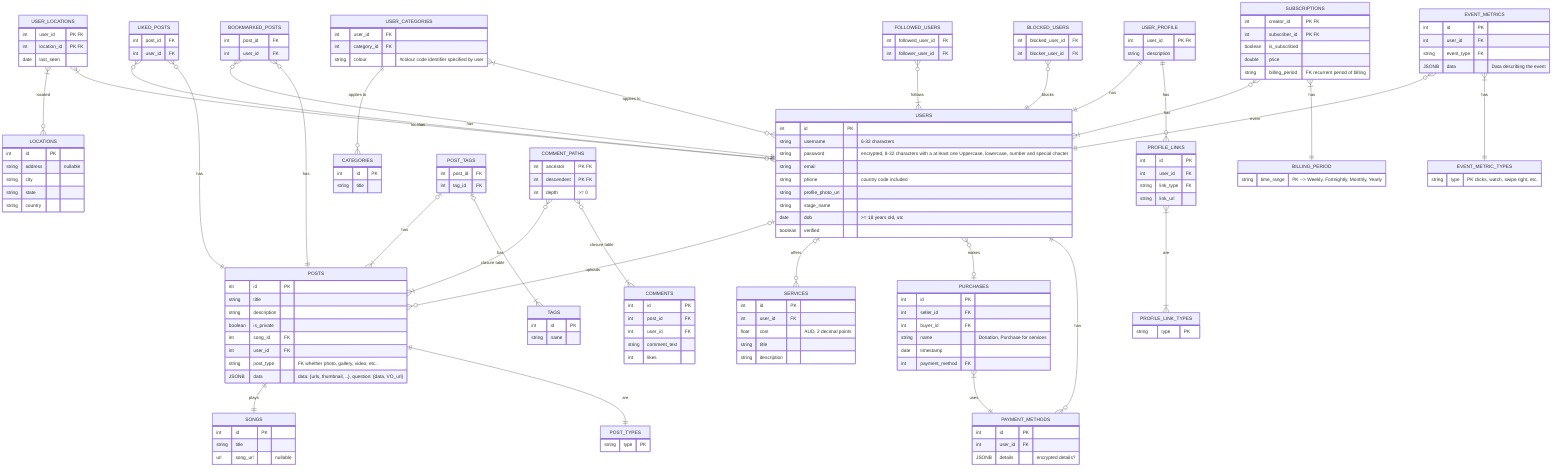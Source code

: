 erDiagram
        USERS |o--o{ POSTS : uploads
        USERS |o--o{ SERVICES : offers
        POSTS ||--|| SONGS : plays
        POSTS ||--|| POST_TYPES : are
        USERS {
            int id PK
            string username "6-32 characters"
            string password "encrypted, 8-32 characters with a at least one Uppercase, lowercase, number and special chacter"
            string email
            string phone "country code included"
            string profile_photo_url
            string stage_name
            date dob ">= 18 years old, utc"
            boolean verified
        }
        POSTS {
            int id PK
            string title
            string description
            boolean is_private
            int song_id FK
            int user_id FK
            string post_type "FK whether photo, gallery, video, etc.."
            JSONB data "data: {urls, thumbnail, ..}, question: {data, VO_url}"
        }
        POST_TYPES   {
            string type PK
        }
        SONGS   {
            int id PK
            string title
            url song_url "nullable"
        }
        SERVICES  {
            int id PK
            int user_id FK
            float cost "AUD, 2 decimal points"
            string title
            string description
        }
        USER_LOCATIONS }|--o{ LOCATIONS : located
        USER_LOCATIONS }|--o{ USERS : located
        USER_LOCATIONS  {
            int user_id "PK FK"
            int location_id "PK FK"
            date last_seen
        }
        LOCATIONS    {
            int id PK
            string address "nullable"
            string city
            string state
            string country
        }

        LIKED_POSTS }o--|| USERS : has
        LIKED_POSTS }o--|| POSTS : has
        LIKED_POSTS  {
            int post_id FK
            int user_id FK
        }

        BOOKMARKED_POSTS }o--|| USERS : has
        BOOKMARKED_POSTS }o--|| POSTS : has
        BOOKMARKED_POSTS {
            int post_id FK
            int user_id FK
        }
        USER_CATEGORIES ||--o{ CATEGORIES : "applies to"
        USER_CATEGORIES }|--o{ USERS : "applies to"
        CATEGORIES  {
            int id PK
            string title
        }
        USER_CATEGORIES {
            int user_id FK
            int category_id FK
            string colour "#colour code identifier specified by user"
        }
        USER_PROFILE  {
            int user_id "PK FK"
            string description
        }
        USER_PROFILE ||--|| USERS : has
        USER_PROFILE ||--o{ PROFILE_LINKS : has
        PROFILE_LINKS }|--|{ PROFILE_LINK_TYPES : are
        PROFILE_LINKS   {
            int id PK
            int user_id FK
            string link_type FK
            string link_url
        }
        PROFILE_LINK_TYPES   {
            string type PK
        }


        POST_TAGS |o--|{ POSTS : has
        POST_TAGS |o--|{ TAGS : has
        TAGS  {
            int id PK
            string name
        }
        POST_TAGS {
            int post_id FK
            int tag_id FK
        }

        FOLLOWED_USERS }o--|{ USERS : follows
        BLOCKED_USERS }o--|| USERS : blocks
        FOLLOWED_USERS {
            int followed_user_id FK
            int follower_user_id FK
        }
        BLOCKED_USERS {
            int blocked_user_id FK
            int blocker_user_id FK
        }

        COMMENT_PATHS }o--|{ POSTS : "closure table"
        COMMENT_PATHS }o--|{ COMMENTS : "closure table"

        COMMENTS    {
            int id PK
            int post_id FK
            int user_id FK
            string comment_text
            int likes
        }
        COMMENT_PATHS   {
            int ancestor "PK FK"
            int descendent "PK FK"
            int depth ">= 0"
        }

        SUBSCRIPTIONS }o--|{ USERS : has
        SUBSCRIPTIONS }|--|| BILLING_PERIOD : has
        SUBSCRIPTIONS   {
            int creator_id "PK FK"
            int subscriber_id "PK FK"
            boolean is_subscribed
            double price
            string billing_period "FK recurrent period of billing"
        }

        BILLING_PERIOD   {
            string time_range "PK --> Weekly, Fortnightly, Monthly, Yearly"
        }

        USERS }o--o| PURCHASES : makes
        USERS ||--o{ PAYMENT_METHODS : has
        PURCHASES }|--|| PAYMENT_METHODS : uses
        PURCHASES   {
            int id PK
            int seller_id FK
            int buyer_id FK
            string name "Donation, Purchase for services"
            date timestamp
            int payment_method FK
        }

        PAYMENT_METHODS {
            int id PK
            int user_id FK
            JSONB details "encrypted details?"
        }

        EVENT_METRICS }o--|| USERS : event
        EVENT_METRICS }|--|| EVENT_METRIC_TYPES : has
        EVENT_METRICS {
            int id PK
            int user_id FK
            string event_type FK
            JSONB data "Data describing the event"
        }

        EVENT_METRIC_TYPES {
            string type "PK clicks, watch, swipe right, etc."
        }